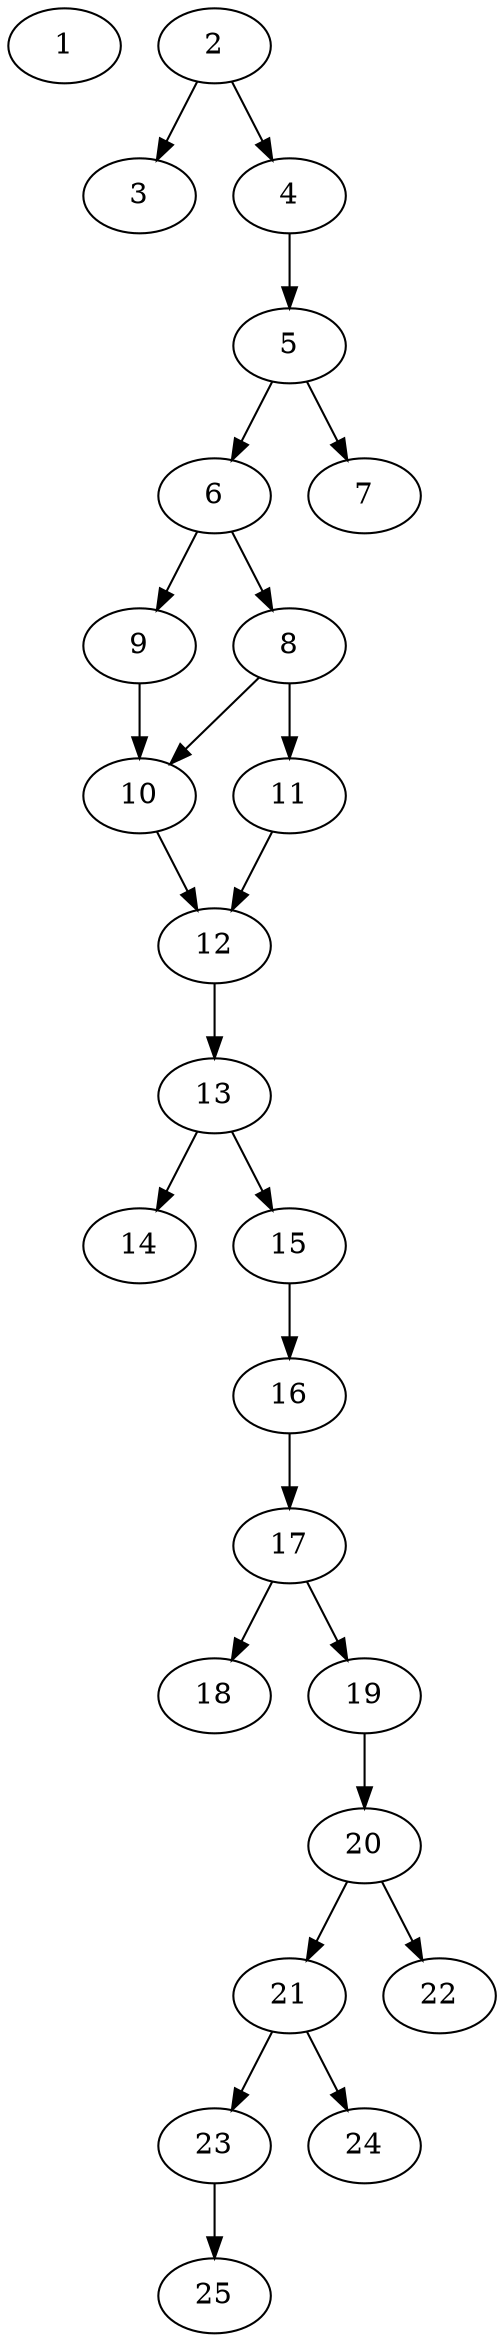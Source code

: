 // DAG automatically generated by daggen at Thu Oct  3 14:00:39 2019
// ./daggen --dot -n 25 --ccr 0.3 --fat 0.3 --regular 0.7 --density 0.7 --mindata 5242880 --maxdata 52428800 
digraph G {
  1 [size="96791893", alpha="0.18", expect_size="29037568"] 
  2 [size="147589120", alpha="0.19", expect_size="44276736"] 
  2 -> 3 [size ="44276736"]
  2 -> 4 [size ="44276736"]
  3 [size="168430933", alpha="0.07", expect_size="50529280"] 
  4 [size="102205440", alpha="0.10", expect_size="30661632"] 
  4 -> 5 [size ="30661632"]
  5 [size="122272427", alpha="0.05", expect_size="36681728"] 
  5 -> 6 [size ="36681728"]
  5 -> 7 [size ="36681728"]
  6 [size="107168427", alpha="0.12", expect_size="32150528"] 
  6 -> 8 [size ="32150528"]
  6 -> 9 [size ="32150528"]
  7 [size="86784000", alpha="0.02", expect_size="26035200"] 
  8 [size="134089387", alpha="0.17", expect_size="40226816"] 
  8 -> 10 [size ="40226816"]
  8 -> 11 [size ="40226816"]
  9 [size="170803200", alpha="0.09", expect_size="51240960"] 
  9 -> 10 [size ="51240960"]
  10 [size="58651307", alpha="0.06", expect_size="17595392"] 
  10 -> 12 [size ="17595392"]
  11 [size="24999253", alpha="0.03", expect_size="7499776"] 
  11 -> 12 [size ="7499776"]
  12 [size="164597760", alpha="0.06", expect_size="49379328"] 
  12 -> 13 [size ="49379328"]
  13 [size="152934400", alpha="0.08", expect_size="45880320"] 
  13 -> 14 [size ="45880320"]
  13 -> 15 [size ="45880320"]
  14 [size="48633173", alpha="0.14", expect_size="14589952"] 
  15 [size="127047680", alpha="0.19", expect_size="38114304"] 
  15 -> 16 [size ="38114304"]
  16 [size="162624853", alpha="0.01", expect_size="48787456"] 
  16 -> 17 [size ="48787456"]
  17 [size="96921600", alpha="0.02", expect_size="29076480"] 
  17 -> 18 [size ="29076480"]
  17 -> 19 [size ="29076480"]
  18 [size="114029227", alpha="0.14", expect_size="34208768"] 
  19 [size="90753707", alpha="0.06", expect_size="27226112"] 
  19 -> 20 [size ="27226112"]
  20 [size="158692693", alpha="0.16", expect_size="47607808"] 
  20 -> 21 [size ="47607808"]
  20 -> 22 [size ="47607808"]
  21 [size="44963840", alpha="0.16", expect_size="13489152"] 
  21 -> 23 [size ="13489152"]
  21 -> 24 [size ="13489152"]
  22 [size="66235733", alpha="0.13", expect_size="19870720"] 
  23 [size="115384320", alpha="0.09", expect_size="34615296"] 
  23 -> 25 [size ="34615296"]
  24 [size="18169173", alpha="0.16", expect_size="5450752"] 
  25 [size="126225067", alpha="0.16", expect_size="37867520"] 
}
